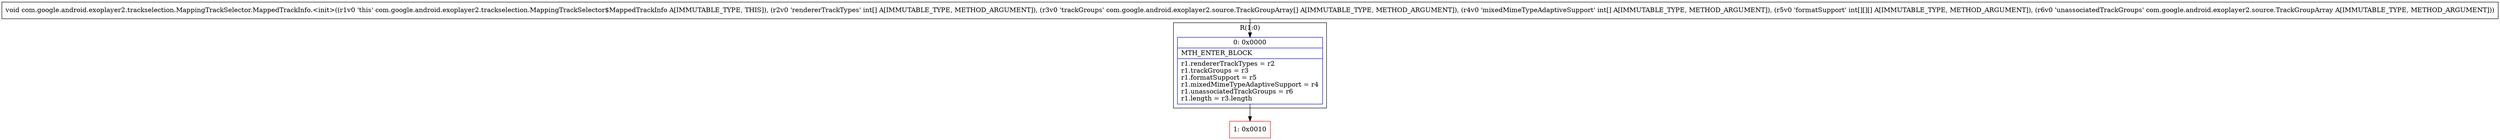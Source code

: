 digraph "CFG forcom.google.android.exoplayer2.trackselection.MappingTrackSelector.MappedTrackInfo.\<init\>([I[Lcom\/google\/android\/exoplayer2\/source\/TrackGroupArray;[I[[[ILcom\/google\/android\/exoplayer2\/source\/TrackGroupArray;)V" {
subgraph cluster_Region_484672075 {
label = "R(1:0)";
node [shape=record,color=blue];
Node_0 [shape=record,label="{0\:\ 0x0000|MTH_ENTER_BLOCK\l|r1.rendererTrackTypes = r2\lr1.trackGroups = r3\lr1.formatSupport = r5\lr1.mixedMimeTypeAdaptiveSupport = r4\lr1.unassociatedTrackGroups = r6\lr1.length = r3.length\l}"];
}
Node_1 [shape=record,color=red,label="{1\:\ 0x0010}"];
MethodNode[shape=record,label="{void com.google.android.exoplayer2.trackselection.MappingTrackSelector.MappedTrackInfo.\<init\>((r1v0 'this' com.google.android.exoplayer2.trackselection.MappingTrackSelector$MappedTrackInfo A[IMMUTABLE_TYPE, THIS]), (r2v0 'rendererTrackTypes' int[] A[IMMUTABLE_TYPE, METHOD_ARGUMENT]), (r3v0 'trackGroups' com.google.android.exoplayer2.source.TrackGroupArray[] A[IMMUTABLE_TYPE, METHOD_ARGUMENT]), (r4v0 'mixedMimeTypeAdaptiveSupport' int[] A[IMMUTABLE_TYPE, METHOD_ARGUMENT]), (r5v0 'formatSupport' int[][][] A[IMMUTABLE_TYPE, METHOD_ARGUMENT]), (r6v0 'unassociatedTrackGroups' com.google.android.exoplayer2.source.TrackGroupArray A[IMMUTABLE_TYPE, METHOD_ARGUMENT])) }"];
MethodNode -> Node_0;
Node_0 -> Node_1;
}

